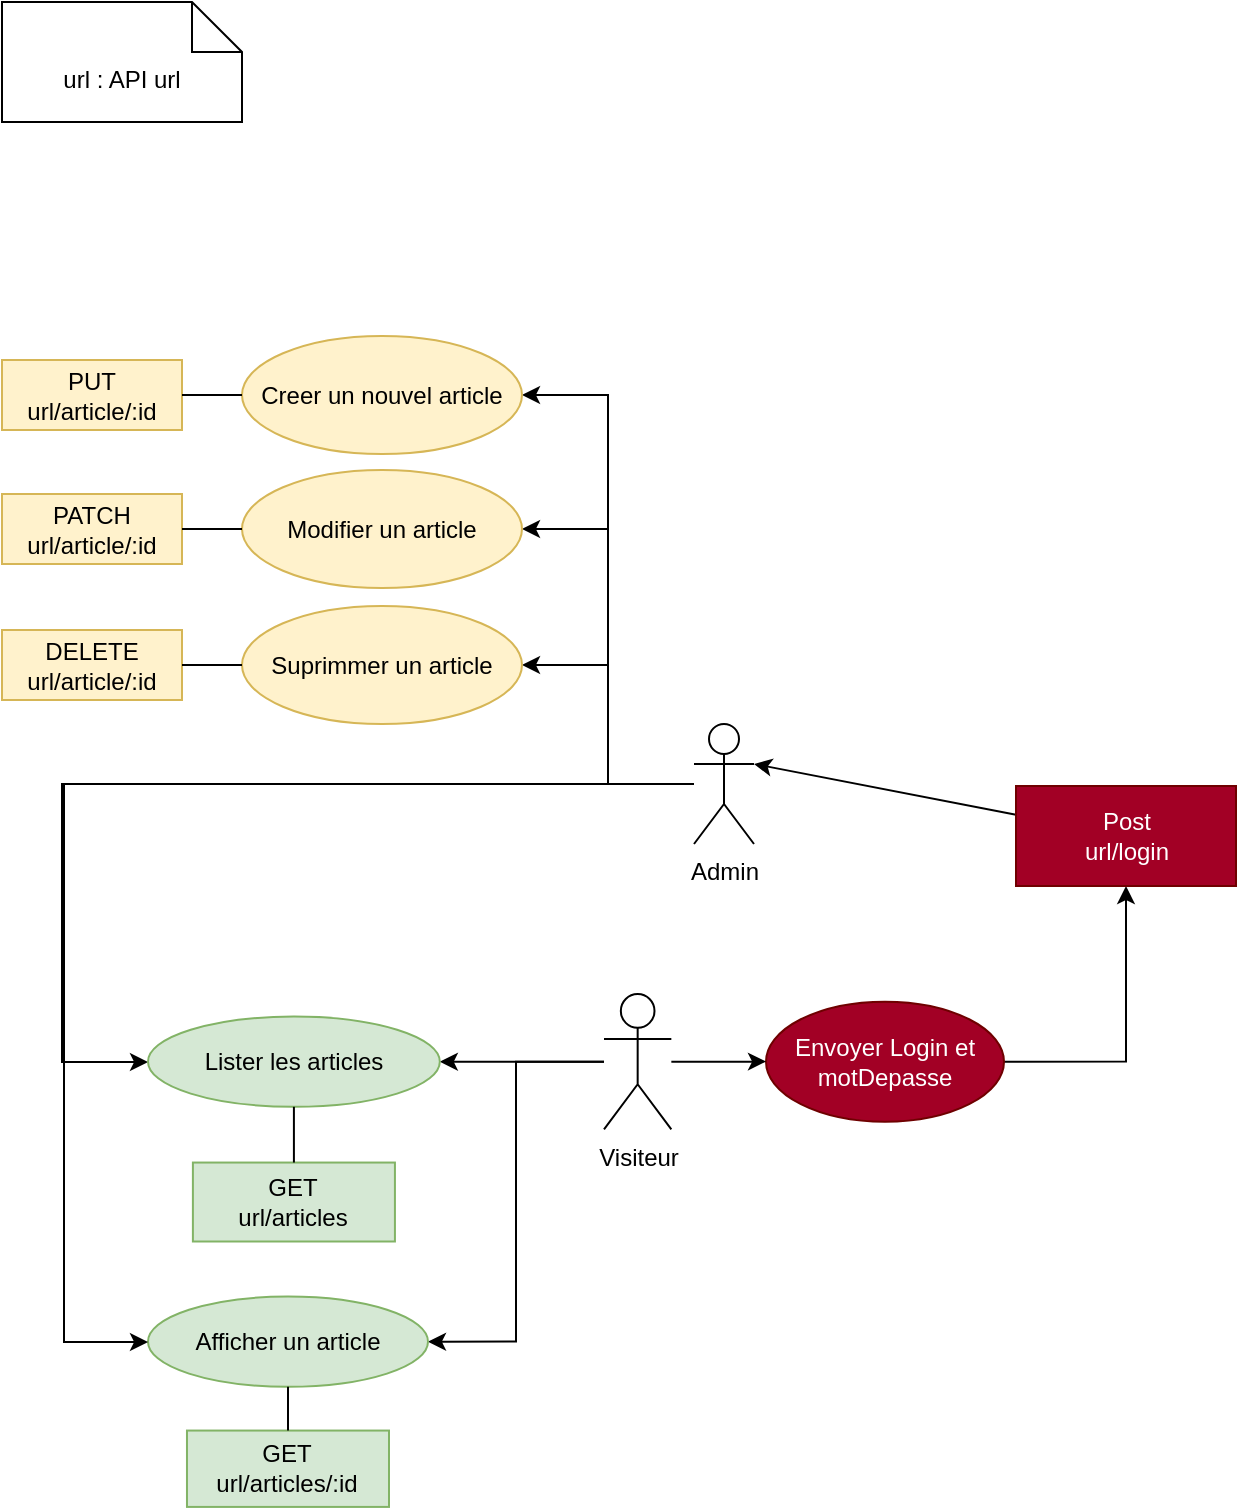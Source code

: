 <mxfile version="21.1.5" type="github">
  <diagram id="1HFoKZ7HmbYaqoWhvM2N" name="Page-1">
    <mxGraphModel dx="1434" dy="755" grid="0" gridSize="10" guides="1" tooltips="1" connect="1" arrows="1" fold="1" page="1" pageScale="1" pageWidth="827" pageHeight="1169" math="0" shadow="0">
      <root>
        <mxCell id="0" />
        <mxCell id="1" parent="0" />
        <mxCell id="qNSTUSo1iGKztb03Qh-T-13" style="edgeStyle=orthogonalEdgeStyle;rounded=0;orthogonalLoop=0;jettySize=auto;html=1;strokeColor=default;editable=1;movable=1;resizable=1;rotatable=1;deletable=1;locked=0;connectable=1;flowAnimation=0;enumerate=0;comic=0;ignoreEdge=0;noJump=1;bendable=0;backgroundOutline=0;metaEdit=0;snapToPoint=0;" parent="1" source="fpnA1gOJu9WvSEtu6Hov-3" target="fpnA1gOJu9WvSEtu6Hov-11" edge="1">
          <mxGeometry relative="1" as="geometry">
            <Array as="points">
              <mxPoint x="59" y="414" />
              <mxPoint x="59" y="553" />
            </Array>
          </mxGeometry>
        </mxCell>
        <mxCell id="qNSTUSo1iGKztb03Qh-T-18" style="edgeStyle=orthogonalEdgeStyle;rounded=0;orthogonalLoop=1;jettySize=auto;html=1;" parent="1" source="fpnA1gOJu9WvSEtu6Hov-3" target="qNSTUSo1iGKztb03Qh-T-10" edge="1">
          <mxGeometry relative="1" as="geometry" />
        </mxCell>
        <mxCell id="qNSTUSo1iGKztb03Qh-T-19" style="edgeStyle=orthogonalEdgeStyle;rounded=0;orthogonalLoop=1;jettySize=auto;html=1;entryX=1;entryY=0.5;entryDx=0;entryDy=0;" parent="1" source="fpnA1gOJu9WvSEtu6Hov-3" target="qNSTUSo1iGKztb03Qh-T-7" edge="1">
          <mxGeometry relative="1" as="geometry" />
        </mxCell>
        <mxCell id="qNSTUSo1iGKztb03Qh-T-20" style="edgeStyle=orthogonalEdgeStyle;rounded=0;orthogonalLoop=1;jettySize=auto;html=1;entryX=1;entryY=0.5;entryDx=0;entryDy=0;" parent="1" source="fpnA1gOJu9WvSEtu6Hov-3" target="fpnA1gOJu9WvSEtu6Hov-37" edge="1">
          <mxGeometry relative="1" as="geometry">
            <Array as="points">
              <mxPoint x="332" y="414" />
              <mxPoint x="332" y="220" />
            </Array>
          </mxGeometry>
        </mxCell>
        <mxCell id="fpnA1gOJu9WvSEtu6Hov-3" value="&lt;div&gt;Admin&lt;/div&gt;" style="shape=umlActor;verticalLabelPosition=bottom;verticalAlign=top;html=1;outlineConnect=0;" parent="1" vertex="1">
          <mxGeometry x="375" y="384" width="30" height="60" as="geometry" />
        </mxCell>
        <mxCell id="Gids-o5lJiueKaFamN5L-6" style="edgeStyle=orthogonalEdgeStyle;rounded=0;orthogonalLoop=1;jettySize=auto;html=1;exitX=1;exitY=0.5;exitDx=0;exitDy=0;" parent="1" source="vZ3PRXWnmt1vqze5UoZ0-18" target="vZ3PRXWnmt1vqze5UoZ0-19" edge="1">
          <mxGeometry relative="1" as="geometry" />
        </mxCell>
        <mxCell id="vZ3PRXWnmt1vqze5UoZ0-18" value="Envoyer Login et motDepasse" style="ellipse;whiteSpace=wrap;html=1;fillColor=#a20025;fontColor=#ffffff;strokeColor=#6F0000;" parent="1" vertex="1">
          <mxGeometry x="411.0" y="522.84" width="119" height="60" as="geometry" />
        </mxCell>
        <mxCell id="qNSTUSo1iGKztb03Qh-T-21" style="rounded=0;orthogonalLoop=1;jettySize=auto;html=1;entryX=1;entryY=0.333;entryDx=0;entryDy=0;entryPerimeter=0;" parent="1" source="vZ3PRXWnmt1vqze5UoZ0-19" target="fpnA1gOJu9WvSEtu6Hov-3" edge="1">
          <mxGeometry relative="1" as="geometry" />
        </mxCell>
        <mxCell id="vZ3PRXWnmt1vqze5UoZ0-19" value="&lt;div&gt;Post&lt;/div&gt;&lt;div&gt;url/login&lt;br&gt;&lt;/div&gt;" style="html=1;fillColor=#a20025;fontColor=#ffffff;strokeColor=#6F0000;" parent="1" vertex="1">
          <mxGeometry x="536" y="415.0" width="110" height="50" as="geometry" />
        </mxCell>
        <mxCell id="cNAMEyd84vMaoOLNQ2fS-2" value="url : API url " style="shape=note2;boundedLbl=1;whiteSpace=wrap;html=1;size=25;verticalAlign=top;align=center;" parent="1" vertex="1">
          <mxGeometry x="29" y="23" width="120" height="60" as="geometry" />
        </mxCell>
        <mxCell id="Gids-o5lJiueKaFamN5L-3" style="edgeStyle=orthogonalEdgeStyle;rounded=0;orthogonalLoop=1;jettySize=auto;html=1;" parent="1" source="fpnA1gOJu9WvSEtu6Hov-1" target="vZ3PRXWnmt1vqze5UoZ0-18" edge="1">
          <mxGeometry relative="1" as="geometry" />
        </mxCell>
        <mxCell id="qNSTUSo1iGKztb03Qh-T-16" style="edgeStyle=orthogonalEdgeStyle;rounded=0;orthogonalLoop=1;jettySize=auto;html=1;entryX=1;entryY=0.5;entryDx=0;entryDy=0;" parent="1" source="fpnA1gOJu9WvSEtu6Hov-1" target="fpnA1gOJu9WvSEtu6Hov-11" edge="1">
          <mxGeometry relative="1" as="geometry" />
        </mxCell>
        <mxCell id="qNSTUSo1iGKztb03Qh-T-17" style="edgeStyle=orthogonalEdgeStyle;rounded=0;orthogonalLoop=1;jettySize=auto;html=1;entryX=1;entryY=0.5;entryDx=0;entryDy=0;" parent="1" source="fpnA1gOJu9WvSEtu6Hov-1" target="qNSTUSo1iGKztb03Qh-T-1" edge="1">
          <mxGeometry relative="1" as="geometry" />
        </mxCell>
        <mxCell id="fpnA1gOJu9WvSEtu6Hov-1" value="Visiteur" style="shape=umlActor;verticalLabelPosition=bottom;verticalAlign=top;html=1;outlineConnect=0;" parent="1" vertex="1">
          <mxGeometry x="329.998" y="519" width="33.672" height="67.676" as="geometry" />
        </mxCell>
        <mxCell id="fpnA1gOJu9WvSEtu6Hov-11" value="&lt;div&gt;Lister les articles&lt;/div&gt;" style="ellipse;whiteSpace=wrap;html=1;fillColor=#d5e8d4;strokeColor=#82b366;" parent="1" vertex="1">
          <mxGeometry x="102.0" y="530.286" width="145.91" height="45.117" as="geometry" />
        </mxCell>
        <mxCell id="MMcRs4qTpvVBW1Dn-aCO-20" value="GET&lt;br&gt;url/articles" style="text;html=1;strokeColor=#82b366;fillColor=#d5e8d4;align=center;verticalAlign=middle;whiteSpace=wrap;rounded=0;shadow=0;sketch=0;" parent="1" vertex="1">
          <mxGeometry x="124.45" y="603.276" width="101.015" height="39.477" as="geometry" />
        </mxCell>
        <mxCell id="MMcRs4qTpvVBW1Dn-aCO-24" value="" style="endArrow=none;html=1;rounded=0;" parent="1" source="MMcRs4qTpvVBW1Dn-aCO-20" target="fpnA1gOJu9WvSEtu6Hov-11" edge="1">
          <mxGeometry width="50" height="50" relative="1" as="geometry">
            <mxPoint x="67.567" y="674.911" as="sourcePoint" />
            <mxPoint x="123.687" y="618.514" as="targetPoint" />
          </mxGeometry>
        </mxCell>
        <mxCell id="qNSTUSo1iGKztb03Qh-T-1" value="&lt;div&gt;Afficher un article&lt;/div&gt;" style="ellipse;whiteSpace=wrap;html=1;fillColor=#d5e8d4;strokeColor=#82b366;" parent="1" vertex="1">
          <mxGeometry x="102" y="670.28" width="140" height="45.12" as="geometry" />
        </mxCell>
        <mxCell id="qNSTUSo1iGKztb03Qh-T-2" value="GET&lt;br&gt;url/articles/:id" style="text;html=1;strokeColor=#82b366;fillColor=#d5e8d4;align=center;verticalAlign=middle;whiteSpace=wrap;rounded=0;shadow=0;sketch=0;" parent="1" vertex="1">
          <mxGeometry x="121.49" y="737.28" width="101.01" height="38.18" as="geometry" />
        </mxCell>
        <mxCell id="qNSTUSo1iGKztb03Qh-T-3" value="" style="endArrow=none;html=1;rounded=0;" parent="1" source="qNSTUSo1iGKztb03Qh-T-2" target="qNSTUSo1iGKztb03Qh-T-1" edge="1">
          <mxGeometry width="50" height="50" relative="1" as="geometry">
            <mxPoint x="67.567" y="724.911" as="sourcePoint" />
            <mxPoint x="123.687" y="668.514" as="targetPoint" />
          </mxGeometry>
        </mxCell>
        <mxCell id="fpnA1gOJu9WvSEtu6Hov-37" value="&lt;div&gt;Creer un nouvel article&lt;/div&gt;" style="ellipse;whiteSpace=wrap;html=1;fillColor=#fff2cc;strokeColor=#d6b656;" parent="1" vertex="1">
          <mxGeometry x="149" y="190" width="140" height="59" as="geometry" />
        </mxCell>
        <mxCell id="MMcRs4qTpvVBW1Dn-aCO-33" value="PUT&lt;br&gt;url/article/:id" style="text;html=1;strokeColor=#d6b656;fillColor=#fff2cc;align=center;verticalAlign=middle;whiteSpace=wrap;rounded=0;shadow=0;sketch=0;" parent="1" vertex="1">
          <mxGeometry x="29" y="202" width="90" height="35" as="geometry" />
        </mxCell>
        <mxCell id="MMcRs4qTpvVBW1Dn-aCO-37" value="" style="endArrow=none;html=1;rounded=0;exitX=1;exitY=0.5;exitDx=0;exitDy=0;entryX=0;entryY=0.5;entryDx=0;entryDy=0;" parent="1" source="MMcRs4qTpvVBW1Dn-aCO-33" target="fpnA1gOJu9WvSEtu6Hov-37" edge="1">
          <mxGeometry width="50" height="50" relative="1" as="geometry">
            <mxPoint x="129" y="82" as="sourcePoint" />
            <mxPoint x="169" y="82" as="targetPoint" />
          </mxGeometry>
        </mxCell>
        <mxCell id="qNSTUSo1iGKztb03Qh-T-7" value="&lt;div&gt;Modifier un article&lt;/div&gt;" style="ellipse;whiteSpace=wrap;html=1;fillColor=#fff2cc;strokeColor=#d6b656;" parent="1" vertex="1">
          <mxGeometry x="149" y="257" width="140" height="59" as="geometry" />
        </mxCell>
        <mxCell id="qNSTUSo1iGKztb03Qh-T-8" value="PATCH&lt;br&gt;url/article/:id" style="text;html=1;strokeColor=#d6b656;fillColor=#fff2cc;align=center;verticalAlign=middle;whiteSpace=wrap;rounded=0;shadow=0;sketch=0;" parent="1" vertex="1">
          <mxGeometry x="29" y="269" width="90" height="35" as="geometry" />
        </mxCell>
        <mxCell id="qNSTUSo1iGKztb03Qh-T-9" value="" style="endArrow=none;html=1;rounded=0;exitX=1;exitY=0.5;exitDx=0;exitDy=0;entryX=0;entryY=0.5;entryDx=0;entryDy=0;" parent="1" source="qNSTUSo1iGKztb03Qh-T-8" target="qNSTUSo1iGKztb03Qh-T-7" edge="1">
          <mxGeometry width="50" height="50" relative="1" as="geometry">
            <mxPoint x="129" y="149" as="sourcePoint" />
            <mxPoint x="169" y="149" as="targetPoint" />
          </mxGeometry>
        </mxCell>
        <mxCell id="qNSTUSo1iGKztb03Qh-T-10" value="&lt;div&gt;&lt;span style=&quot;background-color: initial;&quot;&gt;Suprimmer un article&lt;/span&gt;&lt;br&gt;&lt;/div&gt;" style="ellipse;whiteSpace=wrap;html=1;fillColor=#fff2cc;strokeColor=#d6b656;" parent="1" vertex="1">
          <mxGeometry x="149" y="325" width="140" height="59" as="geometry" />
        </mxCell>
        <mxCell id="qNSTUSo1iGKztb03Qh-T-11" value="DELETE&lt;br&gt;url/article/:id" style="text;html=1;strokeColor=#d6b656;fillColor=#fff2cc;align=center;verticalAlign=middle;whiteSpace=wrap;rounded=0;shadow=0;sketch=0;" parent="1" vertex="1">
          <mxGeometry x="29" y="337" width="90" height="35" as="geometry" />
        </mxCell>
        <mxCell id="qNSTUSo1iGKztb03Qh-T-12" value="" style="endArrow=none;html=1;rounded=0;exitX=1;exitY=0.5;exitDx=0;exitDy=0;entryX=0;entryY=0.5;entryDx=0;entryDy=0;" parent="1" source="qNSTUSo1iGKztb03Qh-T-11" target="qNSTUSo1iGKztb03Qh-T-10" edge="1">
          <mxGeometry width="50" height="50" relative="1" as="geometry">
            <mxPoint x="129" y="217" as="sourcePoint" />
            <mxPoint x="169" y="217" as="targetPoint" />
          </mxGeometry>
        </mxCell>
        <mxCell id="XZbEDzGJukOWLIuaBgb2-1" value="" style="endArrow=classic;html=1;rounded=0;edgeStyle=orthogonalEdgeStyle;" parent="1" source="fpnA1gOJu9WvSEtu6Hov-3" target="qNSTUSo1iGKztb03Qh-T-1" edge="1">
          <mxGeometry width="50" height="50" relative="1" as="geometry">
            <mxPoint x="489" y="419" as="sourcePoint" />
            <mxPoint x="539" y="369" as="targetPoint" />
            <Array as="points">
              <mxPoint x="60" y="414" />
              <mxPoint x="60" y="693" />
            </Array>
          </mxGeometry>
        </mxCell>
      </root>
    </mxGraphModel>
  </diagram>
</mxfile>
